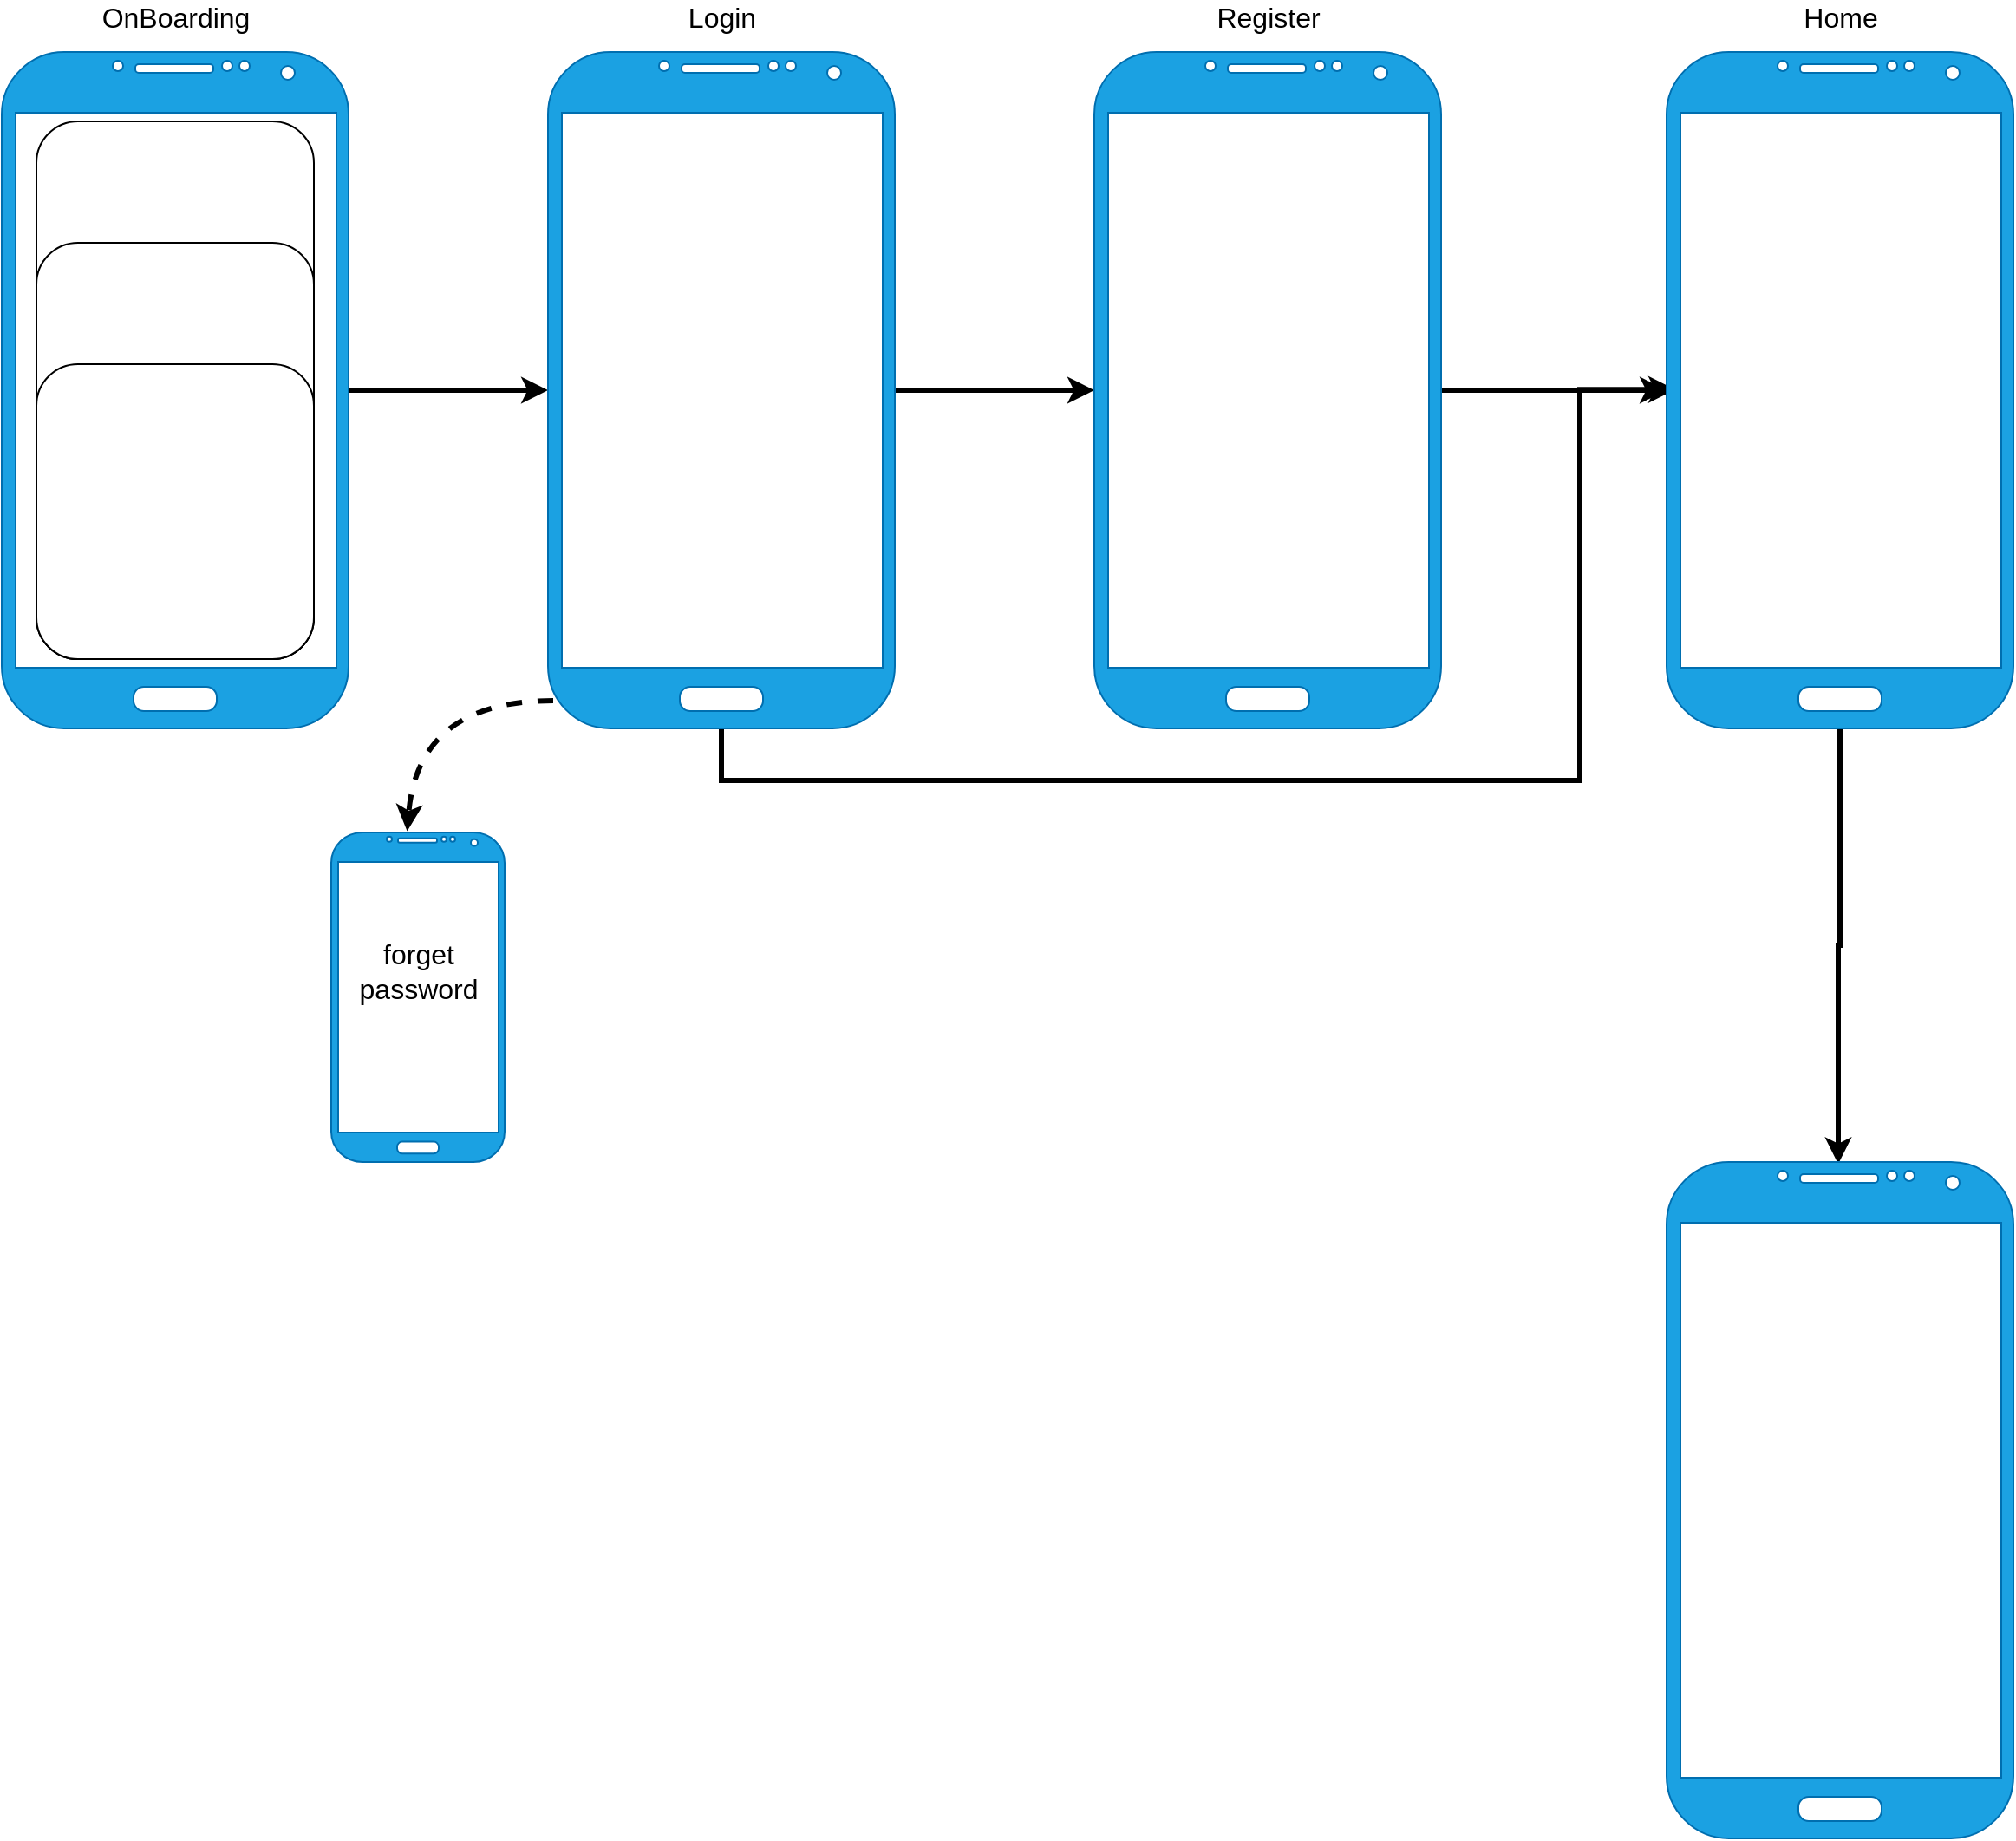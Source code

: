 <mxfile version="15.8.4" type="device"><diagram id="EtVjEJ-b4gVne_3pj-c3" name="Page-1"><mxGraphModel dx="496" dy="319" grid="1" gridSize="10" guides="1" tooltips="1" connect="1" arrows="1" fold="1" page="1" pageScale="1" pageWidth="1200" pageHeight="1920" math="0" shadow="0"><root><mxCell id="0"/><mxCell id="1" parent="0"/><mxCell id="OVq8gaDZEWCVUlRlbPW3-7" style="edgeStyle=orthogonalEdgeStyle;rounded=0;orthogonalLoop=1;jettySize=auto;html=1;fontSize=16;strokeWidth=3;" edge="1" parent="1" source="OVq8gaDZEWCVUlRlbPW3-1" target="OVq8gaDZEWCVUlRlbPW3-6"><mxGeometry relative="1" as="geometry"/></mxCell><mxCell id="OVq8gaDZEWCVUlRlbPW3-1" value="" style="verticalLabelPosition=bottom;verticalAlign=top;html=1;shadow=0;dashed=0;strokeWidth=1;shape=mxgraph.android.phone2;strokeColor=#006EAF;fillColor=#1ba1e2;fontColor=#ffffff;" vertex="1" parent="1"><mxGeometry x="10" y="40" width="200" height="390" as="geometry"/></mxCell><mxCell id="OVq8gaDZEWCVUlRlbPW3-2" value="&lt;font style=&quot;font-size: 16px&quot;&gt;OnBoarding&lt;/font&gt;" style="text;html=1;align=center;verticalAlign=middle;resizable=0;points=[];autosize=1;strokeColor=none;fillColor=none;" vertex="1" parent="1"><mxGeometry x="60" y="10" width="100" height="20" as="geometry"/></mxCell><mxCell id="OVq8gaDZEWCVUlRlbPW3-3" value="" style="rounded=1;whiteSpace=wrap;html=1;fontSize=16;" vertex="1" parent="1"><mxGeometry x="30" y="80" width="160" height="310" as="geometry"/></mxCell><mxCell id="OVq8gaDZEWCVUlRlbPW3-4" value="" style="rounded=1;whiteSpace=wrap;html=1;fontSize=16;" vertex="1" parent="1"><mxGeometry x="30" y="150" width="160" height="240" as="geometry"/></mxCell><mxCell id="OVq8gaDZEWCVUlRlbPW3-5" value="" style="rounded=1;whiteSpace=wrap;html=1;fontSize=16;" vertex="1" parent="1"><mxGeometry x="30" y="220" width="160" height="170" as="geometry"/></mxCell><mxCell id="OVq8gaDZEWCVUlRlbPW3-10" style="edgeStyle=orthogonalEdgeStyle;rounded=0;orthogonalLoop=1;jettySize=auto;html=1;fontSize=16;strokeWidth=3;" edge="1" parent="1" source="OVq8gaDZEWCVUlRlbPW3-6" target="OVq8gaDZEWCVUlRlbPW3-9"><mxGeometry relative="1" as="geometry"/></mxCell><mxCell id="OVq8gaDZEWCVUlRlbPW3-14" style="edgeStyle=orthogonalEdgeStyle;rounded=0;orthogonalLoop=1;jettySize=auto;html=1;entryX=0.025;entryY=0.499;entryDx=0;entryDy=0;entryPerimeter=0;fontSize=16;strokeWidth=3;" edge="1" parent="1" source="OVq8gaDZEWCVUlRlbPW3-6" target="OVq8gaDZEWCVUlRlbPW3-12"><mxGeometry relative="1" as="geometry"><Array as="points"><mxPoint x="425" y="460"/><mxPoint x="920" y="460"/><mxPoint x="920" y="235"/></Array></mxGeometry></mxCell><mxCell id="OVq8gaDZEWCVUlRlbPW3-6" value="" style="verticalLabelPosition=bottom;verticalAlign=top;html=1;shadow=0;dashed=0;strokeWidth=1;shape=mxgraph.android.phone2;strokeColor=#006EAF;fillColor=#1ba1e2;fontColor=#ffffff;" vertex="1" parent="1"><mxGeometry x="325" y="40" width="200" height="390" as="geometry"/></mxCell><mxCell id="OVq8gaDZEWCVUlRlbPW3-8" value="Login" style="text;html=1;align=center;verticalAlign=middle;resizable=0;points=[];autosize=1;strokeColor=none;fillColor=none;fontSize=16;" vertex="1" parent="1"><mxGeometry x="400" y="10" width="50" height="20" as="geometry"/></mxCell><mxCell id="OVq8gaDZEWCVUlRlbPW3-15" style="edgeStyle=orthogonalEdgeStyle;rounded=0;orthogonalLoop=1;jettySize=auto;html=1;entryX=0;entryY=0.5;entryDx=0;entryDy=0;entryPerimeter=0;fontSize=16;strokeWidth=3;" edge="1" parent="1" source="OVq8gaDZEWCVUlRlbPW3-9" target="OVq8gaDZEWCVUlRlbPW3-12"><mxGeometry relative="1" as="geometry"/></mxCell><mxCell id="OVq8gaDZEWCVUlRlbPW3-9" value="" style="verticalLabelPosition=bottom;verticalAlign=top;html=1;shadow=0;dashed=0;strokeWidth=1;shape=mxgraph.android.phone2;strokeColor=#006EAF;fillColor=#1ba1e2;fontColor=#ffffff;" vertex="1" parent="1"><mxGeometry x="640" y="40" width="200" height="390" as="geometry"/></mxCell><mxCell id="OVq8gaDZEWCVUlRlbPW3-11" value="Register" style="text;html=1;align=center;verticalAlign=middle;resizable=0;points=[];autosize=1;strokeColor=none;fillColor=none;fontSize=16;" vertex="1" parent="1"><mxGeometry x="700" y="10" width="80" height="20" as="geometry"/></mxCell><mxCell id="OVq8gaDZEWCVUlRlbPW3-22" style="edgeStyle=orthogonalEdgeStyle;orthogonalLoop=1;jettySize=auto;html=1;entryX=0.495;entryY=0.003;entryDx=0;entryDy=0;entryPerimeter=0;fontSize=16;strokeWidth=3;rounded=0;" edge="1" parent="1" source="OVq8gaDZEWCVUlRlbPW3-12" target="OVq8gaDZEWCVUlRlbPW3-21"><mxGeometry relative="1" as="geometry"><Array as="points"><mxPoint x="1070" y="555"/><mxPoint x="1069" y="555"/></Array></mxGeometry></mxCell><mxCell id="OVq8gaDZEWCVUlRlbPW3-12" value="" style="verticalLabelPosition=bottom;verticalAlign=top;html=1;shadow=0;dashed=0;strokeWidth=1;shape=mxgraph.android.phone2;strokeColor=#006EAF;fillColor=#1ba1e2;fontColor=#ffffff;" vertex="1" parent="1"><mxGeometry x="970" y="40" width="200" height="390" as="geometry"/></mxCell><mxCell id="OVq8gaDZEWCVUlRlbPW3-16" value="Home" style="text;html=1;align=center;verticalAlign=middle;resizable=0;points=[];autosize=1;strokeColor=none;fillColor=none;fontSize=16;" vertex="1" parent="1"><mxGeometry x="1040" y="10" width="60" height="20" as="geometry"/></mxCell><mxCell id="OVq8gaDZEWCVUlRlbPW3-17" value="" style="verticalLabelPosition=bottom;verticalAlign=top;html=1;shadow=0;dashed=0;strokeWidth=1;shape=mxgraph.android.phone2;strokeColor=#006EAF;fillColor=#1ba1e2;fontColor=#ffffff;" vertex="1" parent="1"><mxGeometry x="200" y="490" width="100" height="190" as="geometry"/></mxCell><mxCell id="OVq8gaDZEWCVUlRlbPW3-19" value="" style="curved=1;endArrow=classic;html=1;rounded=0;fontSize=16;strokeWidth=3;exitX=0.015;exitY=0.959;exitDx=0;exitDy=0;exitPerimeter=0;entryX=0.438;entryY=-0.004;entryDx=0;entryDy=0;entryPerimeter=0;dashed=1;" edge="1" parent="1" source="OVq8gaDZEWCVUlRlbPW3-6" target="OVq8gaDZEWCVUlRlbPW3-17"><mxGeometry width="50" height="50" relative="1" as="geometry"><mxPoint x="380" y="400" as="sourcePoint"/><mxPoint x="430" y="350" as="targetPoint"/><Array as="points"><mxPoint x="250" y="414"/></Array></mxGeometry></mxCell><mxCell id="OVq8gaDZEWCVUlRlbPW3-20" value="forget &lt;br&gt;password" style="text;html=1;align=center;verticalAlign=middle;resizable=0;points=[];autosize=1;strokeColor=none;fillColor=none;fontSize=16;" vertex="1" parent="1"><mxGeometry x="210" y="550" width="80" height="40" as="geometry"/></mxCell><mxCell id="OVq8gaDZEWCVUlRlbPW3-21" value="" style="verticalLabelPosition=bottom;verticalAlign=top;html=1;shadow=0;dashed=0;strokeWidth=1;shape=mxgraph.android.phone2;strokeColor=#006EAF;fillColor=#1ba1e2;fontColor=#ffffff;" vertex="1" parent="1"><mxGeometry x="970" y="680" width="200" height="390" as="geometry"/></mxCell></root></mxGraphModel></diagram></mxfile>